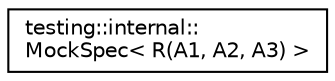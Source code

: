digraph "Graphical Class Hierarchy"
{
  edge [fontname="Helvetica",fontsize="10",labelfontname="Helvetica",labelfontsize="10"];
  node [fontname="Helvetica",fontsize="10",shape=record];
  rankdir="LR";
  Node1 [label="testing::internal::\lMockSpec\< R(A1, A2, A3) \>",height=0.2,width=0.4,color="black", fillcolor="white", style="filled",URL="$classtesting_1_1internal_1_1_mock_spec.html"];
}
